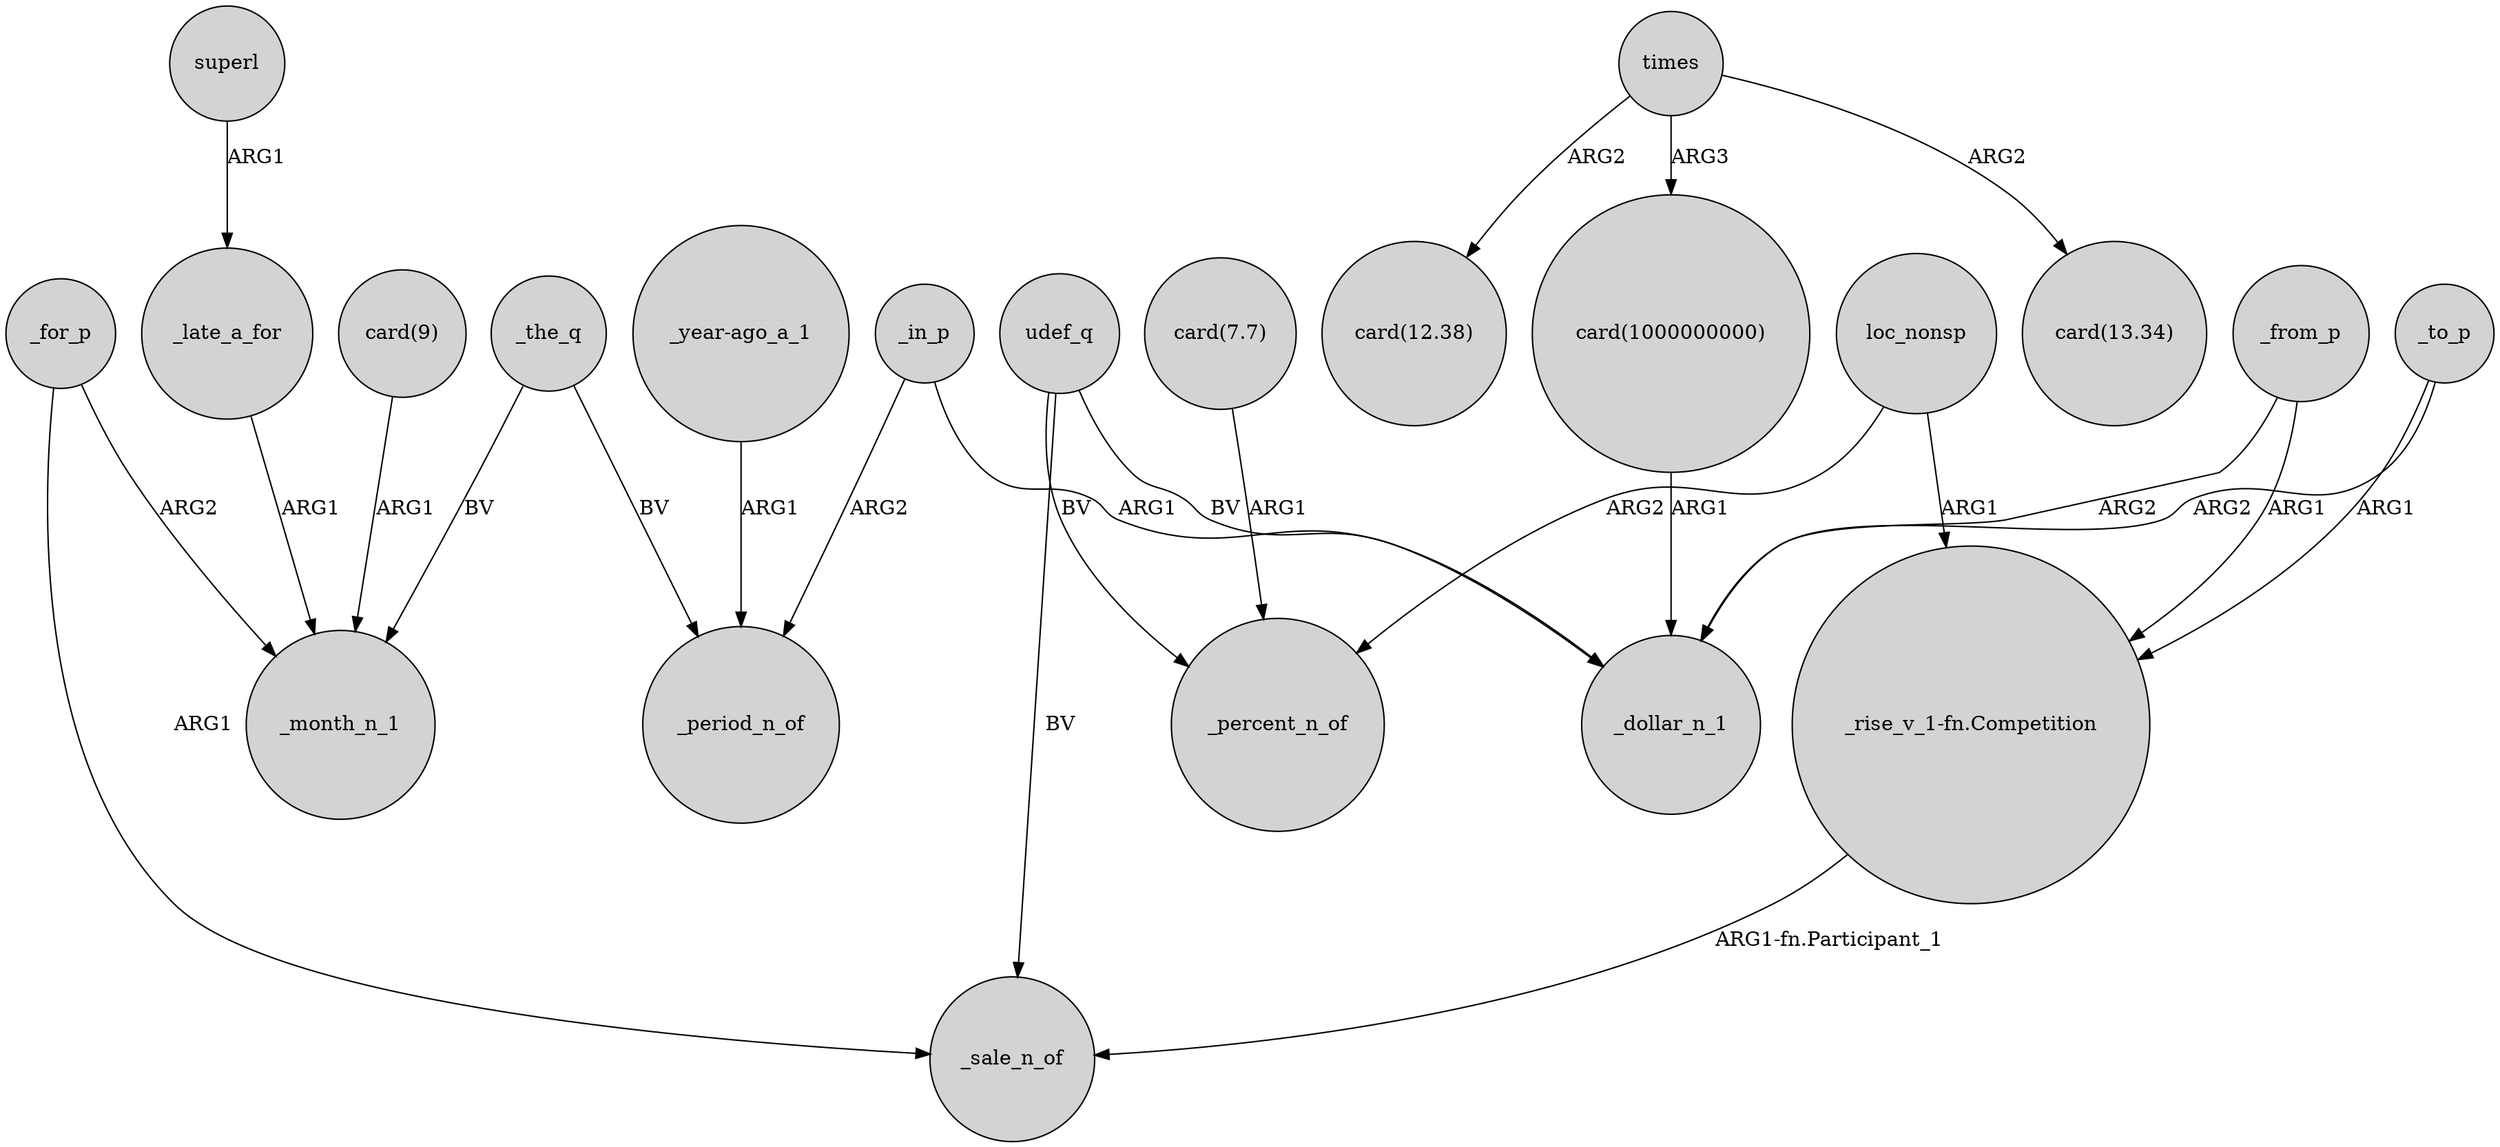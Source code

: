 digraph {
	node [shape=circle style=filled]
	"card(1000000000)" -> _dollar_n_1 [label=ARG1]
	loc_nonsp -> "_rise_v_1-fn.Competition" [label=ARG1]
	_for_p -> _sale_n_of [label=ARG1]
	_the_q -> _month_n_1 [label=BV]
	_in_p -> _period_n_of [label=ARG2]
	_from_p -> "_rise_v_1-fn.Competition" [label=ARG1]
	superl -> _late_a_for [label=ARG1]
	"_year-ago_a_1" -> _period_n_of [label=ARG1]
	_late_a_for -> _month_n_1 [label=ARG1]
	udef_q -> _sale_n_of [label=BV]
	_to_p -> _dollar_n_1 [label=ARG2]
	times -> "card(13.34)" [label=ARG2]
	times -> "card(1000000000)" [label=ARG3]
	times -> "card(12.38)" [label=ARG2]
	_to_p -> "_rise_v_1-fn.Competition" [label=ARG1]
	_in_p -> _dollar_n_1 [label=ARG1]
	"card(7.7)" -> _percent_n_of [label=ARG1]
	udef_q -> _percent_n_of [label=BV]
	"_rise_v_1-fn.Competition" -> _sale_n_of [label="ARG1-fn.Participant_1"]
	udef_q -> _dollar_n_1 [label=BV]
	_the_q -> _period_n_of [label=BV]
	"card(9)" -> _month_n_1 [label=ARG1]
	_from_p -> _dollar_n_1 [label=ARG2]
	_for_p -> _month_n_1 [label=ARG2]
	loc_nonsp -> _percent_n_of [label=ARG2]
}

